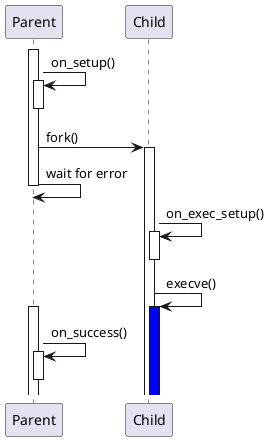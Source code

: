 @startuml
participant Parent
participant Child

activate Parent
Parent -> Parent : on_setup()
activate Parent
deactivate Parent

Parent -> Child : fork()
activate Child

Parent -> Parent : wait for error
deactivate Parent

Child -> Child : on_exec_setup()
activate Child
deactivate Child

Child -> Child : execve()
activate Child #blue

activate Parent
Parent -> Parent : on_success()
activate Parent
deactivate Parent

@enduml